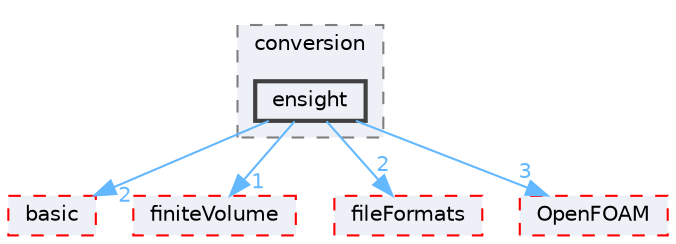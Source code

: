 digraph "src/lagrangian/intermediate/conversion/ensight"
{
 // LATEX_PDF_SIZE
  bgcolor="transparent";
  edge [fontname=Helvetica,fontsize=10,labelfontname=Helvetica,labelfontsize=10];
  node [fontname=Helvetica,fontsize=10,shape=box,height=0.2,width=0.4];
  compound=true
  subgraph clusterdir_e25888efae61286d6fcfe7e070eb13d5 {
    graph [ bgcolor="#edf0f7", pencolor="grey50", label="conversion", fontname=Helvetica,fontsize=10 style="filled,dashed", URL="dir_e25888efae61286d6fcfe7e070eb13d5.html",tooltip=""]
  dir_10a5a43bbd7ad28e190ea8614308f06b [label="ensight", fillcolor="#edf0f7", color="grey25", style="filled,bold", URL="dir_10a5a43bbd7ad28e190ea8614308f06b.html",tooltip=""];
  }
  dir_584e0ab0901b4327f36f4285cac7f2f8 [label="basic", fillcolor="#edf0f7", color="red", style="filled,dashed", URL="dir_584e0ab0901b4327f36f4285cac7f2f8.html",tooltip=""];
  dir_9bd15774b555cf7259a6fa18f99fe99b [label="finiteVolume", fillcolor="#edf0f7", color="red", style="filled,dashed", URL="dir_9bd15774b555cf7259a6fa18f99fe99b.html",tooltip=""];
  dir_b05602f37bb521a7142c0a3e200b5f35 [label="fileFormats", fillcolor="#edf0f7", color="red", style="filled,dashed", URL="dir_b05602f37bb521a7142c0a3e200b5f35.html",tooltip=""];
  dir_c5473ff19b20e6ec4dfe5c310b3778a8 [label="OpenFOAM", fillcolor="#edf0f7", color="red", style="filled,dashed", URL="dir_c5473ff19b20e6ec4dfe5c310b3778a8.html",tooltip=""];
  dir_10a5a43bbd7ad28e190ea8614308f06b->dir_584e0ab0901b4327f36f4285cac7f2f8 [headlabel="2", labeldistance=1.5 headhref="dir_001159_000211.html" href="dir_001159_000211.html" color="steelblue1" fontcolor="steelblue1"];
  dir_10a5a43bbd7ad28e190ea8614308f06b->dir_9bd15774b555cf7259a6fa18f99fe99b [headlabel="1", labeldistance=1.5 headhref="dir_001159_001387.html" href="dir_001159_001387.html" color="steelblue1" fontcolor="steelblue1"];
  dir_10a5a43bbd7ad28e190ea8614308f06b->dir_b05602f37bb521a7142c0a3e200b5f35 [headlabel="2", labeldistance=1.5 headhref="dir_001159_001353.html" href="dir_001159_001353.html" color="steelblue1" fontcolor="steelblue1"];
  dir_10a5a43bbd7ad28e190ea8614308f06b->dir_c5473ff19b20e6ec4dfe5c310b3778a8 [headlabel="3", labeldistance=1.5 headhref="dir_001159_002695.html" href="dir_001159_002695.html" color="steelblue1" fontcolor="steelblue1"];
}

